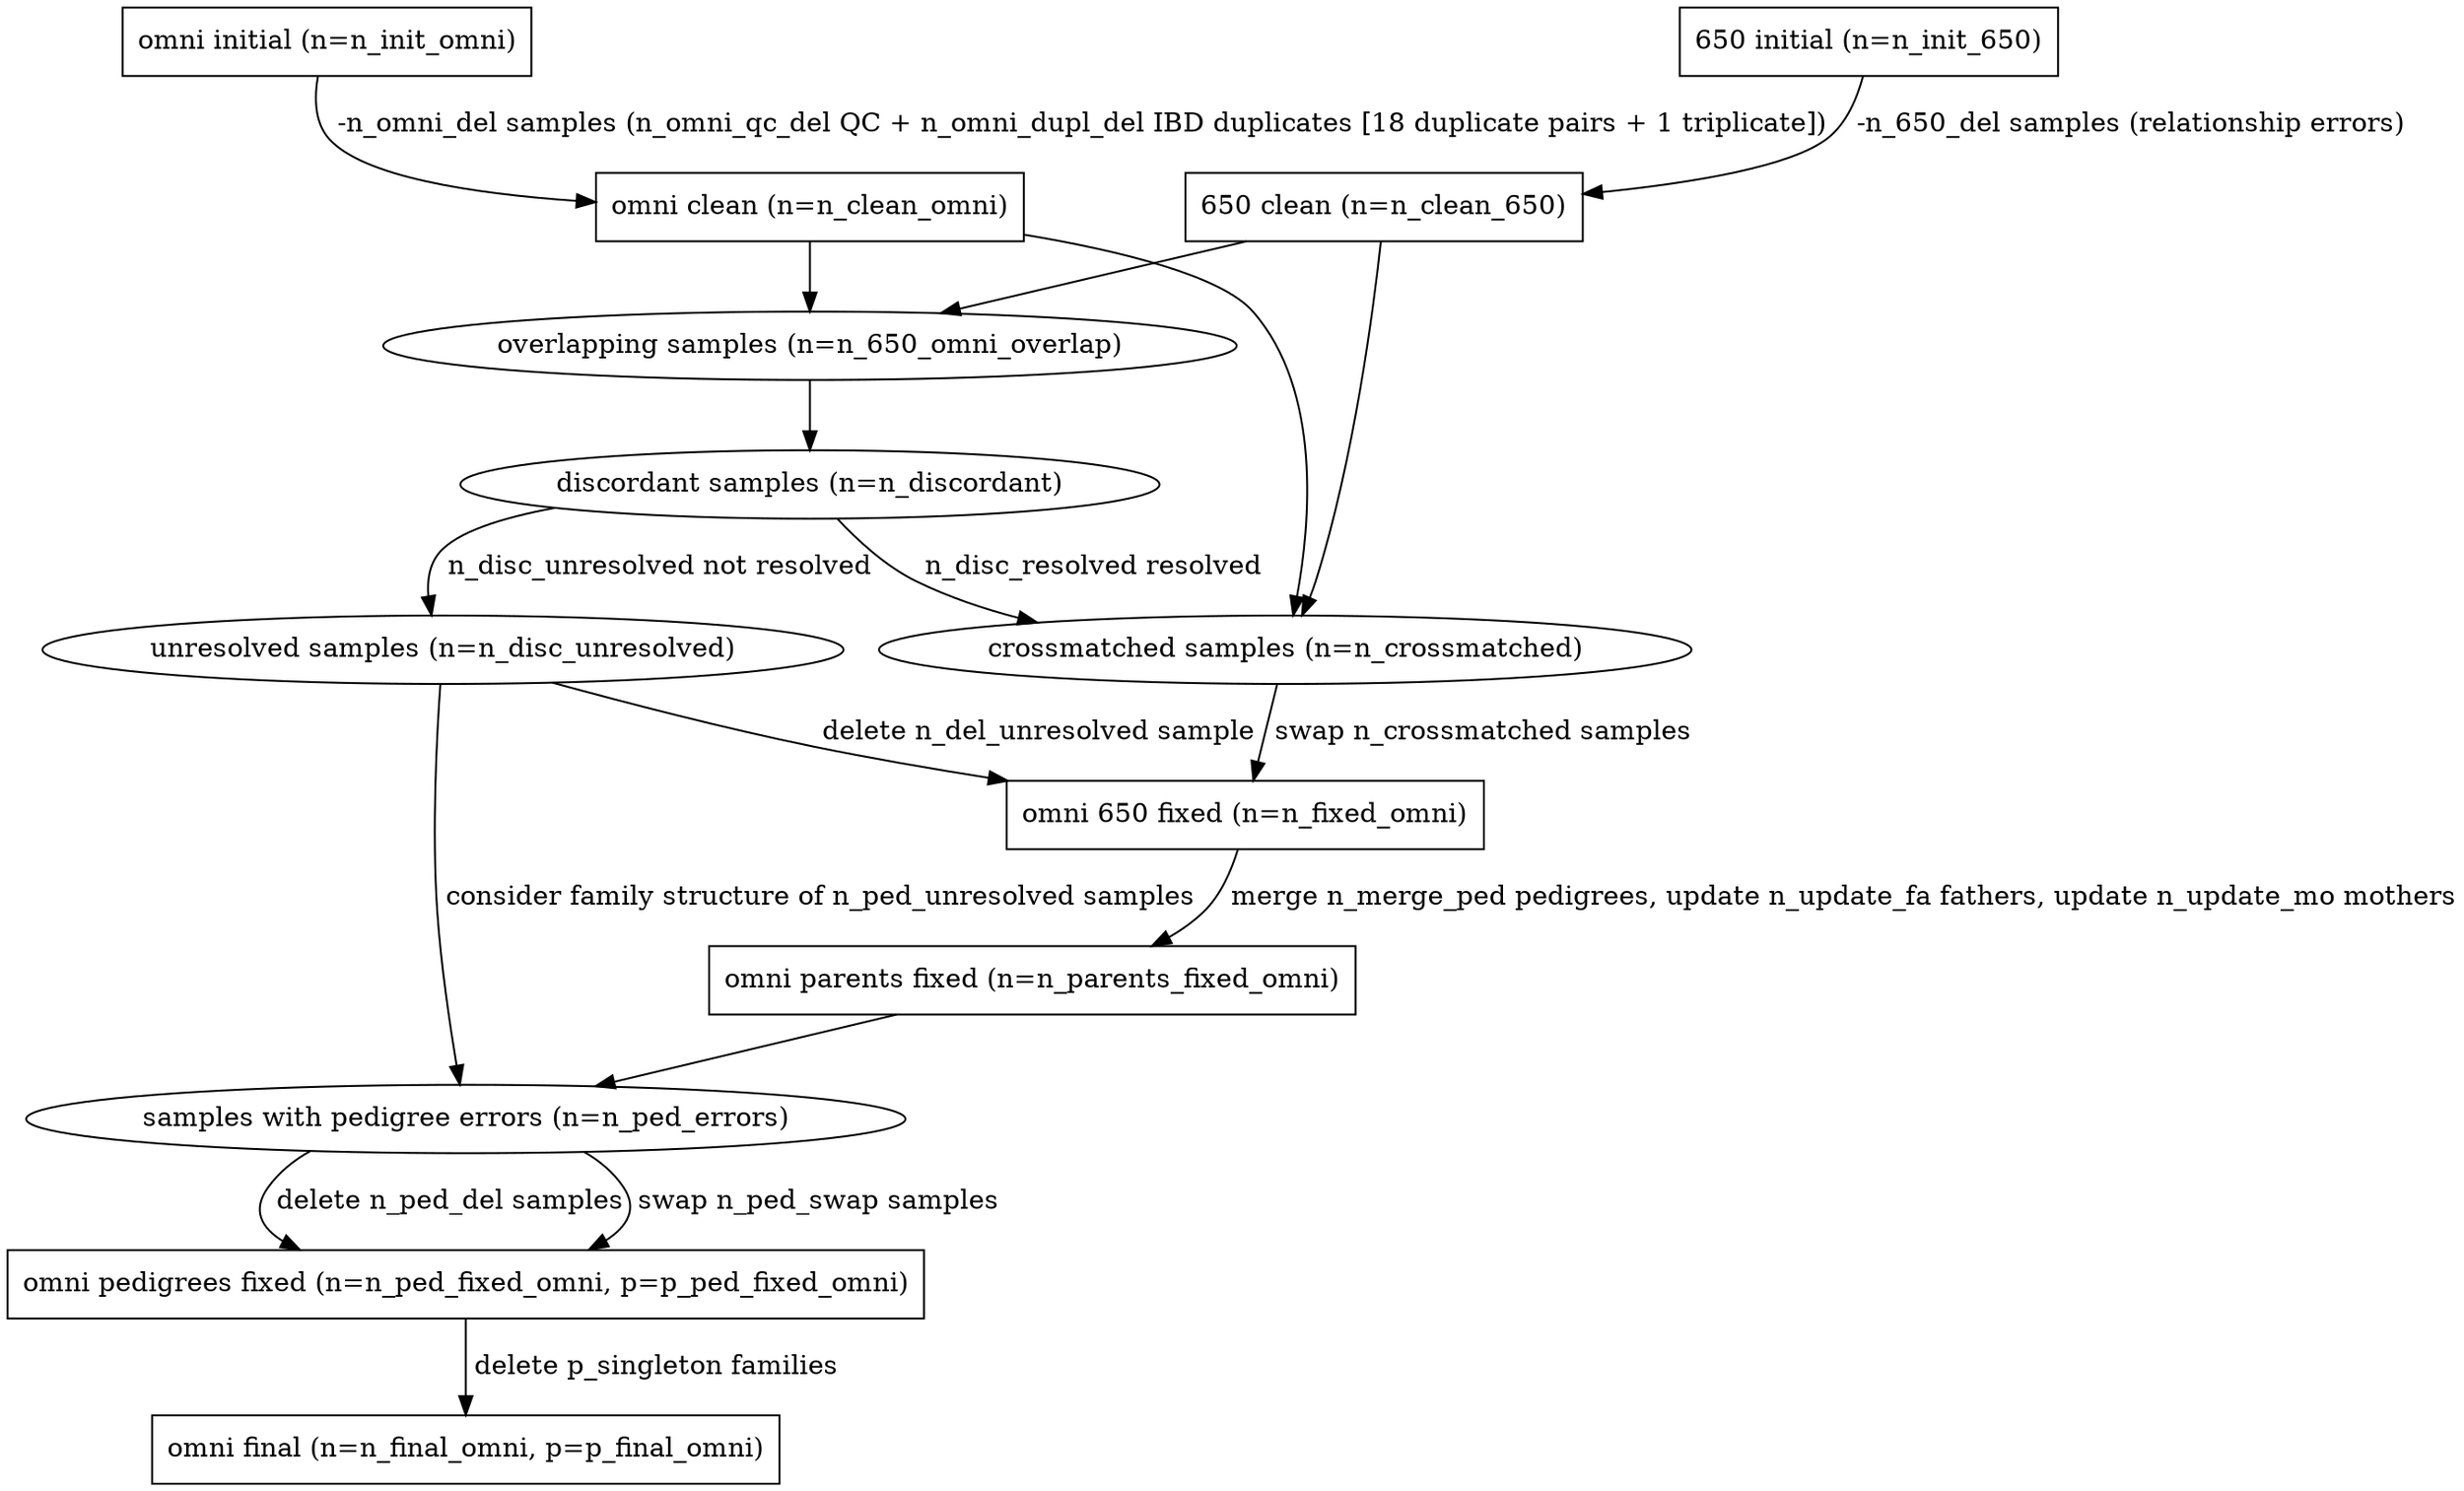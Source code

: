 #!dot
digraph {
    INIT_SIX       [label="650 initial (n=n_init_650)", shape=box]
    INIT_OMNI      [label="omni initial (n=n_init_omni)", shape=box]
    CLEAN_SIX      [label="650 clean (n=n_clean_650)", shape=box]
    CLEAN_OMNI     [label="omni clean (n=n_clean_omni)", shape=box]
    OVERLAP        [label="overlapping samples (n=n_650_omni_overlap)"]
    DISCORDANT     [label="discordant samples (n=n_discordant)"]
    CROSSMATCH     [label="crossmatched samples (n=n_crossmatched)"]
    UNRESOLVED     [label="unresolved samples (n=n_disc_unresolved)"]
    FIXED_OMNI     [label="omni 650 fixed (n=n_fixed_omni)", shape=box]
    PAR_FIXED_OMNI [label="omni parents fixed (n=n_parents_fixed_omni)", shape=box]
    PED_ERRORS [label="samples with pedigree errors (n=n_ped_errors)"]
    PED_FIXED_OMNI [label="omni pedigrees fixed (n=n_ped_fixed_omni, p=p_ped_fixed_omni)", shape=box]
    FINAL_OMNI     [label="omni final (n=n_final_omni, p=p_final_omni)", shape=box]

    INIT_SIX       -> CLEAN_SIX [label=" -n_650_del samples (relationship errors)"];
    INIT_OMNI      -> CLEAN_OMNI [label=" -n_omni_del samples (n_omni_qc_del QC + n_omni_dupl_del IBD duplicates [18 duplicate pairs + 1 triplicate])"];
    CLEAN_SIX      -> OVERLAP;
    CLEAN_OMNI     -> OVERLAP;
    OVERLAP        -> DISCORDANT;
    CLEAN_OMNI     -> CROSSMATCH;
    CLEAN_SIX      -> CROSSMATCH;
    DISCORDANT     -> CROSSMATCH [label=" n_disc_resolved resolved"];
    DISCORDANT     -> UNRESOLVED [label=" n_disc_unresolved not resolved"];
    CROSSMATCH     -> FIXED_OMNI [label=" swap n_crossmatched samples"];
    UNRESOLVED     -> PED_ERRORS [label=" consider family structure of n_ped_unresolved samples"];
    UNRESOLVED     -> FIXED_OMNI [label=" delete n_del_unresolved sample"];
    FIXED_OMNI     -> PAR_FIXED_OMNI [label=" merge n_merge_ped pedigrees, update n_update_fa fathers, update n_update_mo mothers"];
    PAR_FIXED_OMNI -> PED_ERRORS;
    PED_ERRORS     -> PED_FIXED_OMNI [label=" delete n_ped_del samples"];
    PED_ERRORS     -> PED_FIXED_OMNI [label=" swap n_ped_swap samples"];
    PED_FIXED_OMNI -> FINAL_OMNI [label=" delete p_singleton families"];

}
